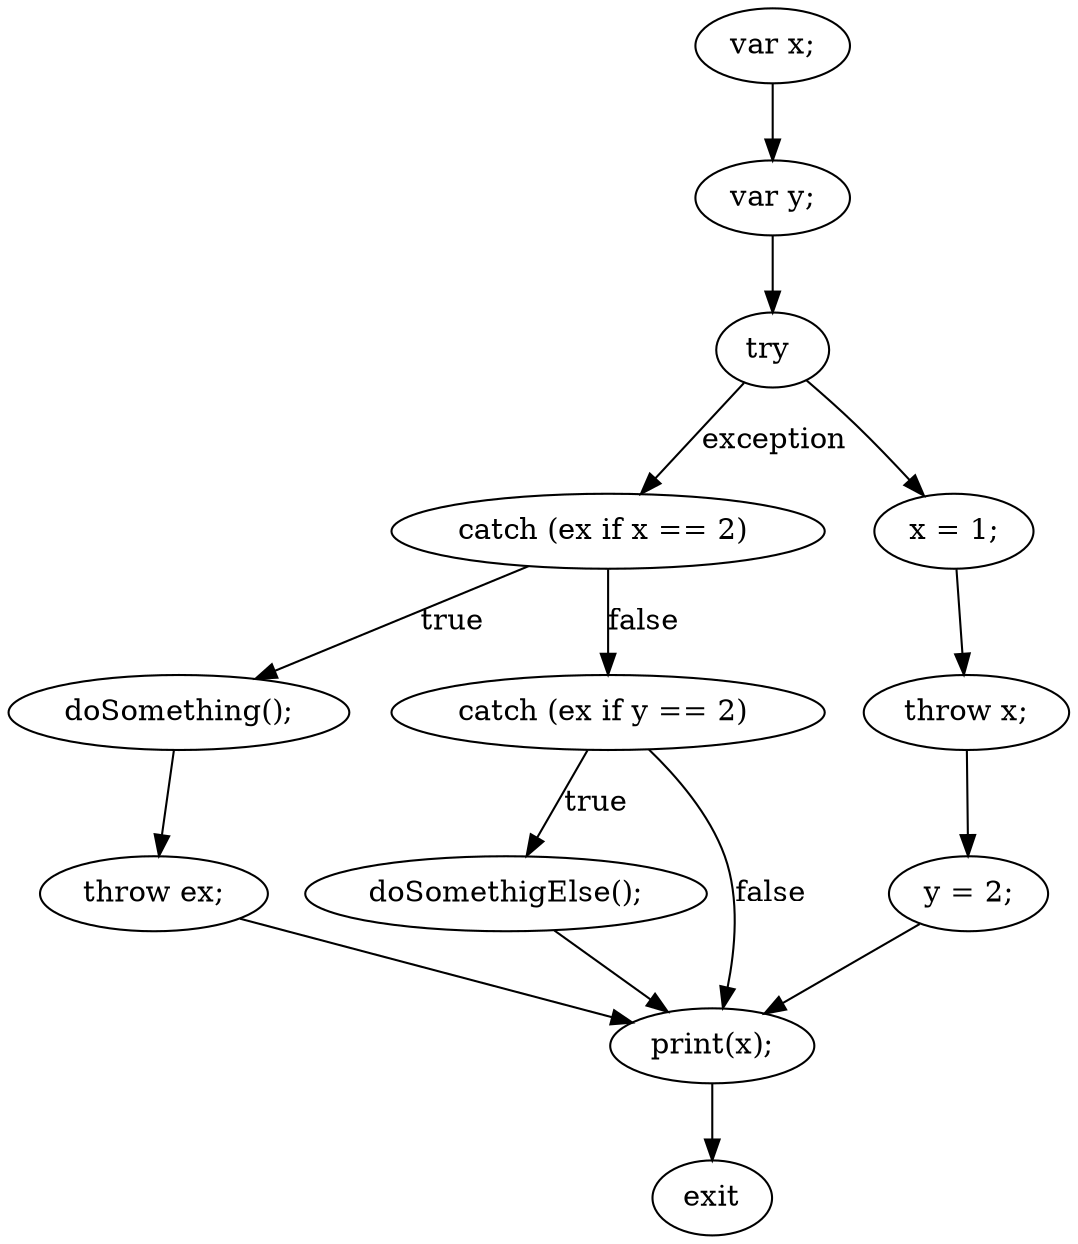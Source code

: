 digraph {
"0" [label="y = 2;\n"] 
"1" [label="doSomething();\n"] 
"2" [label="doSomethigElse();\n"] 
"3" [label="throw ex;\n"] 
"4" [label="try "] 
"5" [label="catch (ex if x == 2) "] 
"6" [label="var x;\n"] 
"7" [label="throw x;\n"] 
"8" [label="print(x);\n"] 
"9" [label="catch (ex if y == 2) "] 
"10" [label="exit"] 
"11" [label="x = 1;\n"] 
"12" [label="var y;\n"] 
"0" -> "8" [label=""] 
"1" -> "3" [label=""] 
"2" -> "8" [label=""] 
"3" -> "8" [label=""] 
"4" -> "5" [label="exception"] 
"4" -> "11" [label=""] 
"5" -> "9" [label="false"] 
"5" -> "1" [label="true"] 
"6" -> "12" [label=""] 
"7" -> "0" [label=""] 
"8" -> "10" [label=""] 
"9" -> "8" [label="false"] 
"9" -> "2" [label="true"] 
"11" -> "7" [label=""] 
"12" -> "4" [label=""] 
}
